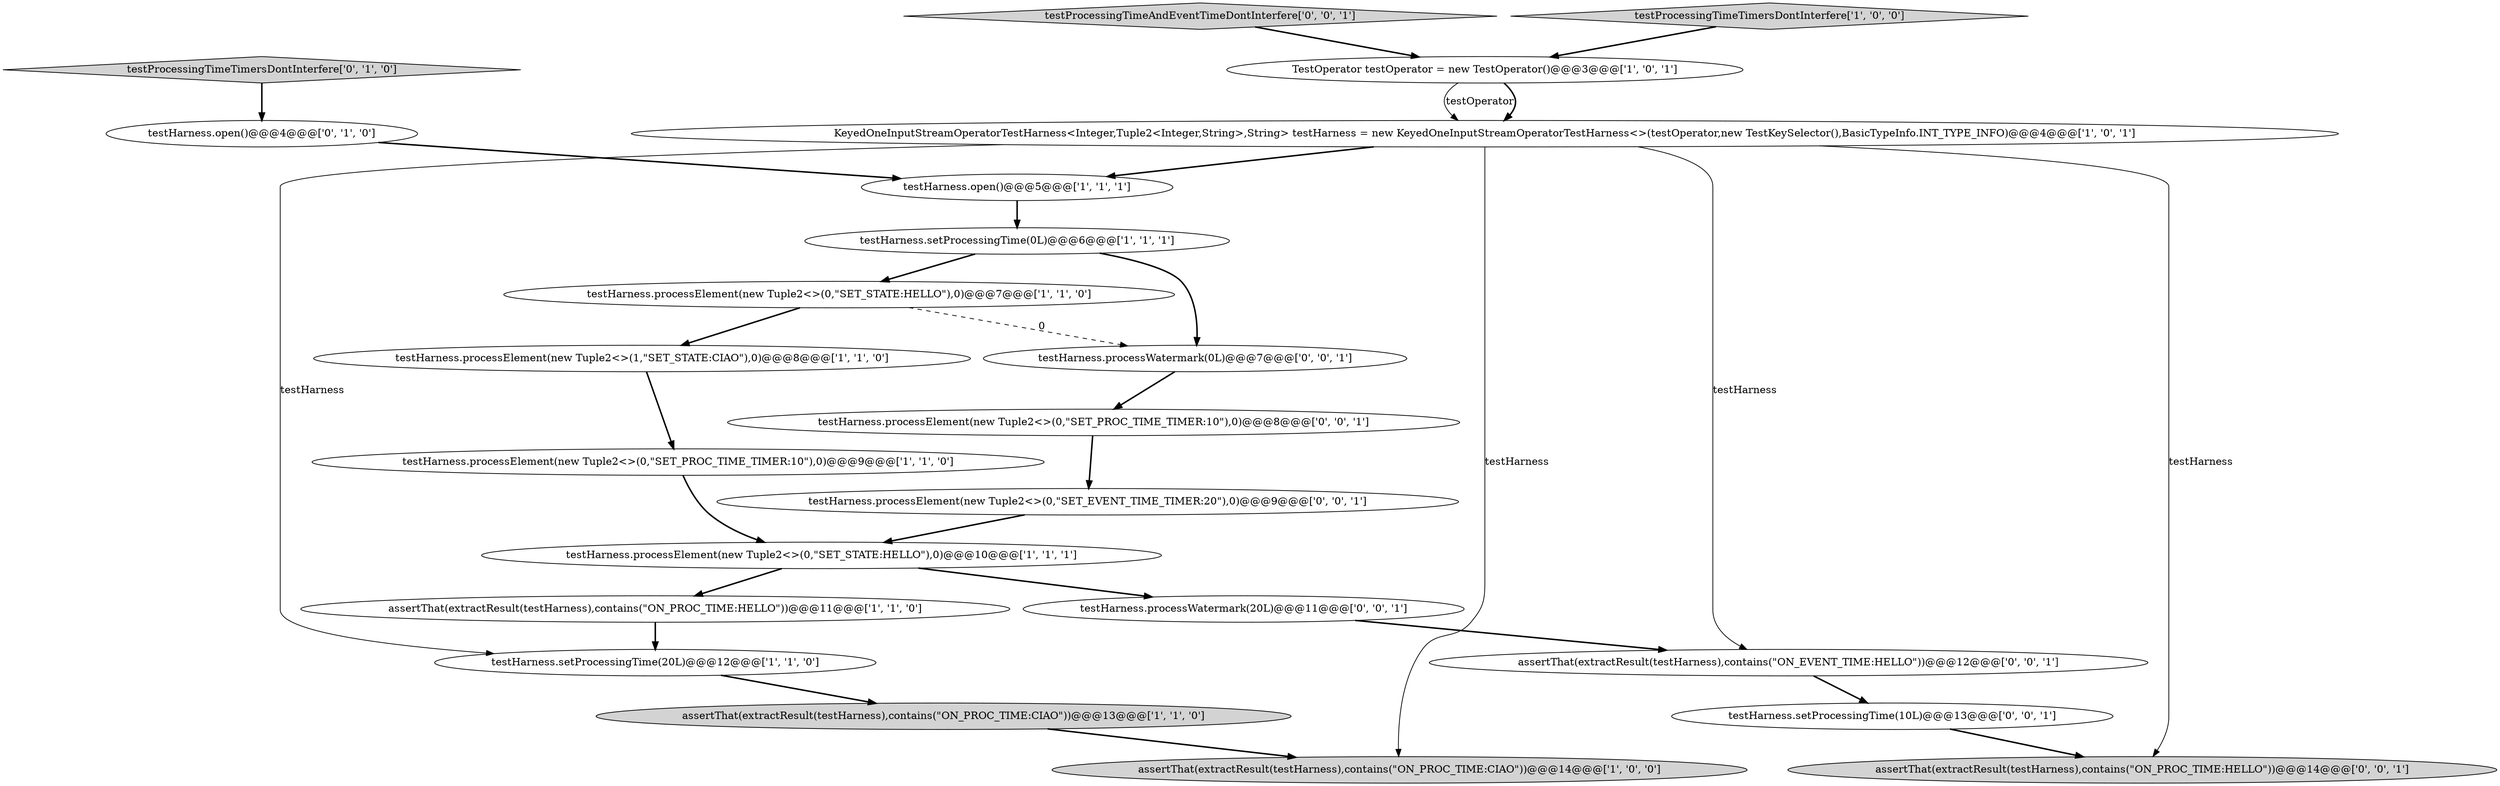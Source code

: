 digraph {
3 [style = filled, label = "assertThat(extractResult(testHarness),contains(\"ON_PROC_TIME:CIAO\"))@@@14@@@['1', '0', '0']", fillcolor = lightgray, shape = ellipse image = "AAA0AAABBB1BBB"];
11 [style = filled, label = "testHarness.setProcessingTime(20L)@@@12@@@['1', '1', '0']", fillcolor = white, shape = ellipse image = "AAA0AAABBB1BBB"];
13 [style = filled, label = "testHarness.open()@@@4@@@['0', '1', '0']", fillcolor = white, shape = ellipse image = "AAA0AAABBB2BBB"];
10 [style = filled, label = "testHarness.processElement(new Tuple2<>(0,\"SET_STATE:HELLO\"),0)@@@7@@@['1', '1', '0']", fillcolor = white, shape = ellipse image = "AAA0AAABBB1BBB"];
15 [style = filled, label = "testProcessingTimeAndEventTimeDontInterfere['0', '0', '1']", fillcolor = lightgray, shape = diamond image = "AAA0AAABBB3BBB"];
0 [style = filled, label = "testHarness.setProcessingTime(0L)@@@6@@@['1', '1', '1']", fillcolor = white, shape = ellipse image = "AAA0AAABBB1BBB"];
4 [style = filled, label = "testProcessingTimeTimersDontInterfere['1', '0', '0']", fillcolor = lightgray, shape = diamond image = "AAA0AAABBB1BBB"];
9 [style = filled, label = "assertThat(extractResult(testHarness),contains(\"ON_PROC_TIME:CIAO\"))@@@13@@@['1', '1', '0']", fillcolor = lightgray, shape = ellipse image = "AAA0AAABBB1BBB"];
14 [style = filled, label = "testProcessingTimeTimersDontInterfere['0', '1', '0']", fillcolor = lightgray, shape = diamond image = "AAA0AAABBB2BBB"];
21 [style = filled, label = "testHarness.processElement(new Tuple2<>(0,\"SET_EVENT_TIME_TIMER:20\"),0)@@@9@@@['0', '0', '1']", fillcolor = white, shape = ellipse image = "AAA0AAABBB3BBB"];
20 [style = filled, label = "testHarness.processWatermark(20L)@@@11@@@['0', '0', '1']", fillcolor = white, shape = ellipse image = "AAA0AAABBB3BBB"];
17 [style = filled, label = "assertThat(extractResult(testHarness),contains(\"ON_PROC_TIME:HELLO\"))@@@14@@@['0', '0', '1']", fillcolor = lightgray, shape = ellipse image = "AAA0AAABBB3BBB"];
22 [style = filled, label = "assertThat(extractResult(testHarness),contains(\"ON_EVENT_TIME:HELLO\"))@@@12@@@['0', '0', '1']", fillcolor = white, shape = ellipse image = "AAA0AAABBB3BBB"];
18 [style = filled, label = "testHarness.processElement(new Tuple2<>(0,\"SET_PROC_TIME_TIMER:10\"),0)@@@8@@@['0', '0', '1']", fillcolor = white, shape = ellipse image = "AAA0AAABBB3BBB"];
7 [style = filled, label = "assertThat(extractResult(testHarness),contains(\"ON_PROC_TIME:HELLO\"))@@@11@@@['1', '1', '0']", fillcolor = white, shape = ellipse image = "AAA0AAABBB1BBB"];
12 [style = filled, label = "testHarness.processElement(new Tuple2<>(0,\"SET_PROC_TIME_TIMER:10\"),0)@@@9@@@['1', '1', '0']", fillcolor = white, shape = ellipse image = "AAA0AAABBB1BBB"];
2 [style = filled, label = "testHarness.open()@@@5@@@['1', '1', '1']", fillcolor = white, shape = ellipse image = "AAA0AAABBB1BBB"];
5 [style = filled, label = "TestOperator testOperator = new TestOperator()@@@3@@@['1', '0', '1']", fillcolor = white, shape = ellipse image = "AAA0AAABBB1BBB"];
6 [style = filled, label = "testHarness.processElement(new Tuple2<>(1,\"SET_STATE:CIAO\"),0)@@@8@@@['1', '1', '0']", fillcolor = white, shape = ellipse image = "AAA0AAABBB1BBB"];
8 [style = filled, label = "testHarness.processElement(new Tuple2<>(0,\"SET_STATE:HELLO\"),0)@@@10@@@['1', '1', '1']", fillcolor = white, shape = ellipse image = "AAA0AAABBB1BBB"];
16 [style = filled, label = "testHarness.setProcessingTime(10L)@@@13@@@['0', '0', '1']", fillcolor = white, shape = ellipse image = "AAA0AAABBB3BBB"];
1 [style = filled, label = "KeyedOneInputStreamOperatorTestHarness<Integer,Tuple2<Integer,String>,String> testHarness = new KeyedOneInputStreamOperatorTestHarness<>(testOperator,new TestKeySelector(),BasicTypeInfo.INT_TYPE_INFO)@@@4@@@['1', '0', '1']", fillcolor = white, shape = ellipse image = "AAA0AAABBB1BBB"];
19 [style = filled, label = "testHarness.processWatermark(0L)@@@7@@@['0', '0', '1']", fillcolor = white, shape = ellipse image = "AAA0AAABBB3BBB"];
19->18 [style = bold, label=""];
7->11 [style = bold, label=""];
5->1 [style = solid, label="testOperator"];
0->19 [style = bold, label=""];
22->16 [style = bold, label=""];
10->19 [style = dashed, label="0"];
21->8 [style = bold, label=""];
16->17 [style = bold, label=""];
1->3 [style = solid, label="testHarness"];
11->9 [style = bold, label=""];
10->6 [style = bold, label=""];
15->5 [style = bold, label=""];
8->7 [style = bold, label=""];
20->22 [style = bold, label=""];
1->11 [style = solid, label="testHarness"];
5->1 [style = bold, label=""];
0->10 [style = bold, label=""];
2->0 [style = bold, label=""];
8->20 [style = bold, label=""];
12->8 [style = bold, label=""];
1->22 [style = solid, label="testHarness"];
1->17 [style = solid, label="testHarness"];
9->3 [style = bold, label=""];
1->2 [style = bold, label=""];
14->13 [style = bold, label=""];
18->21 [style = bold, label=""];
4->5 [style = bold, label=""];
13->2 [style = bold, label=""];
6->12 [style = bold, label=""];
}
